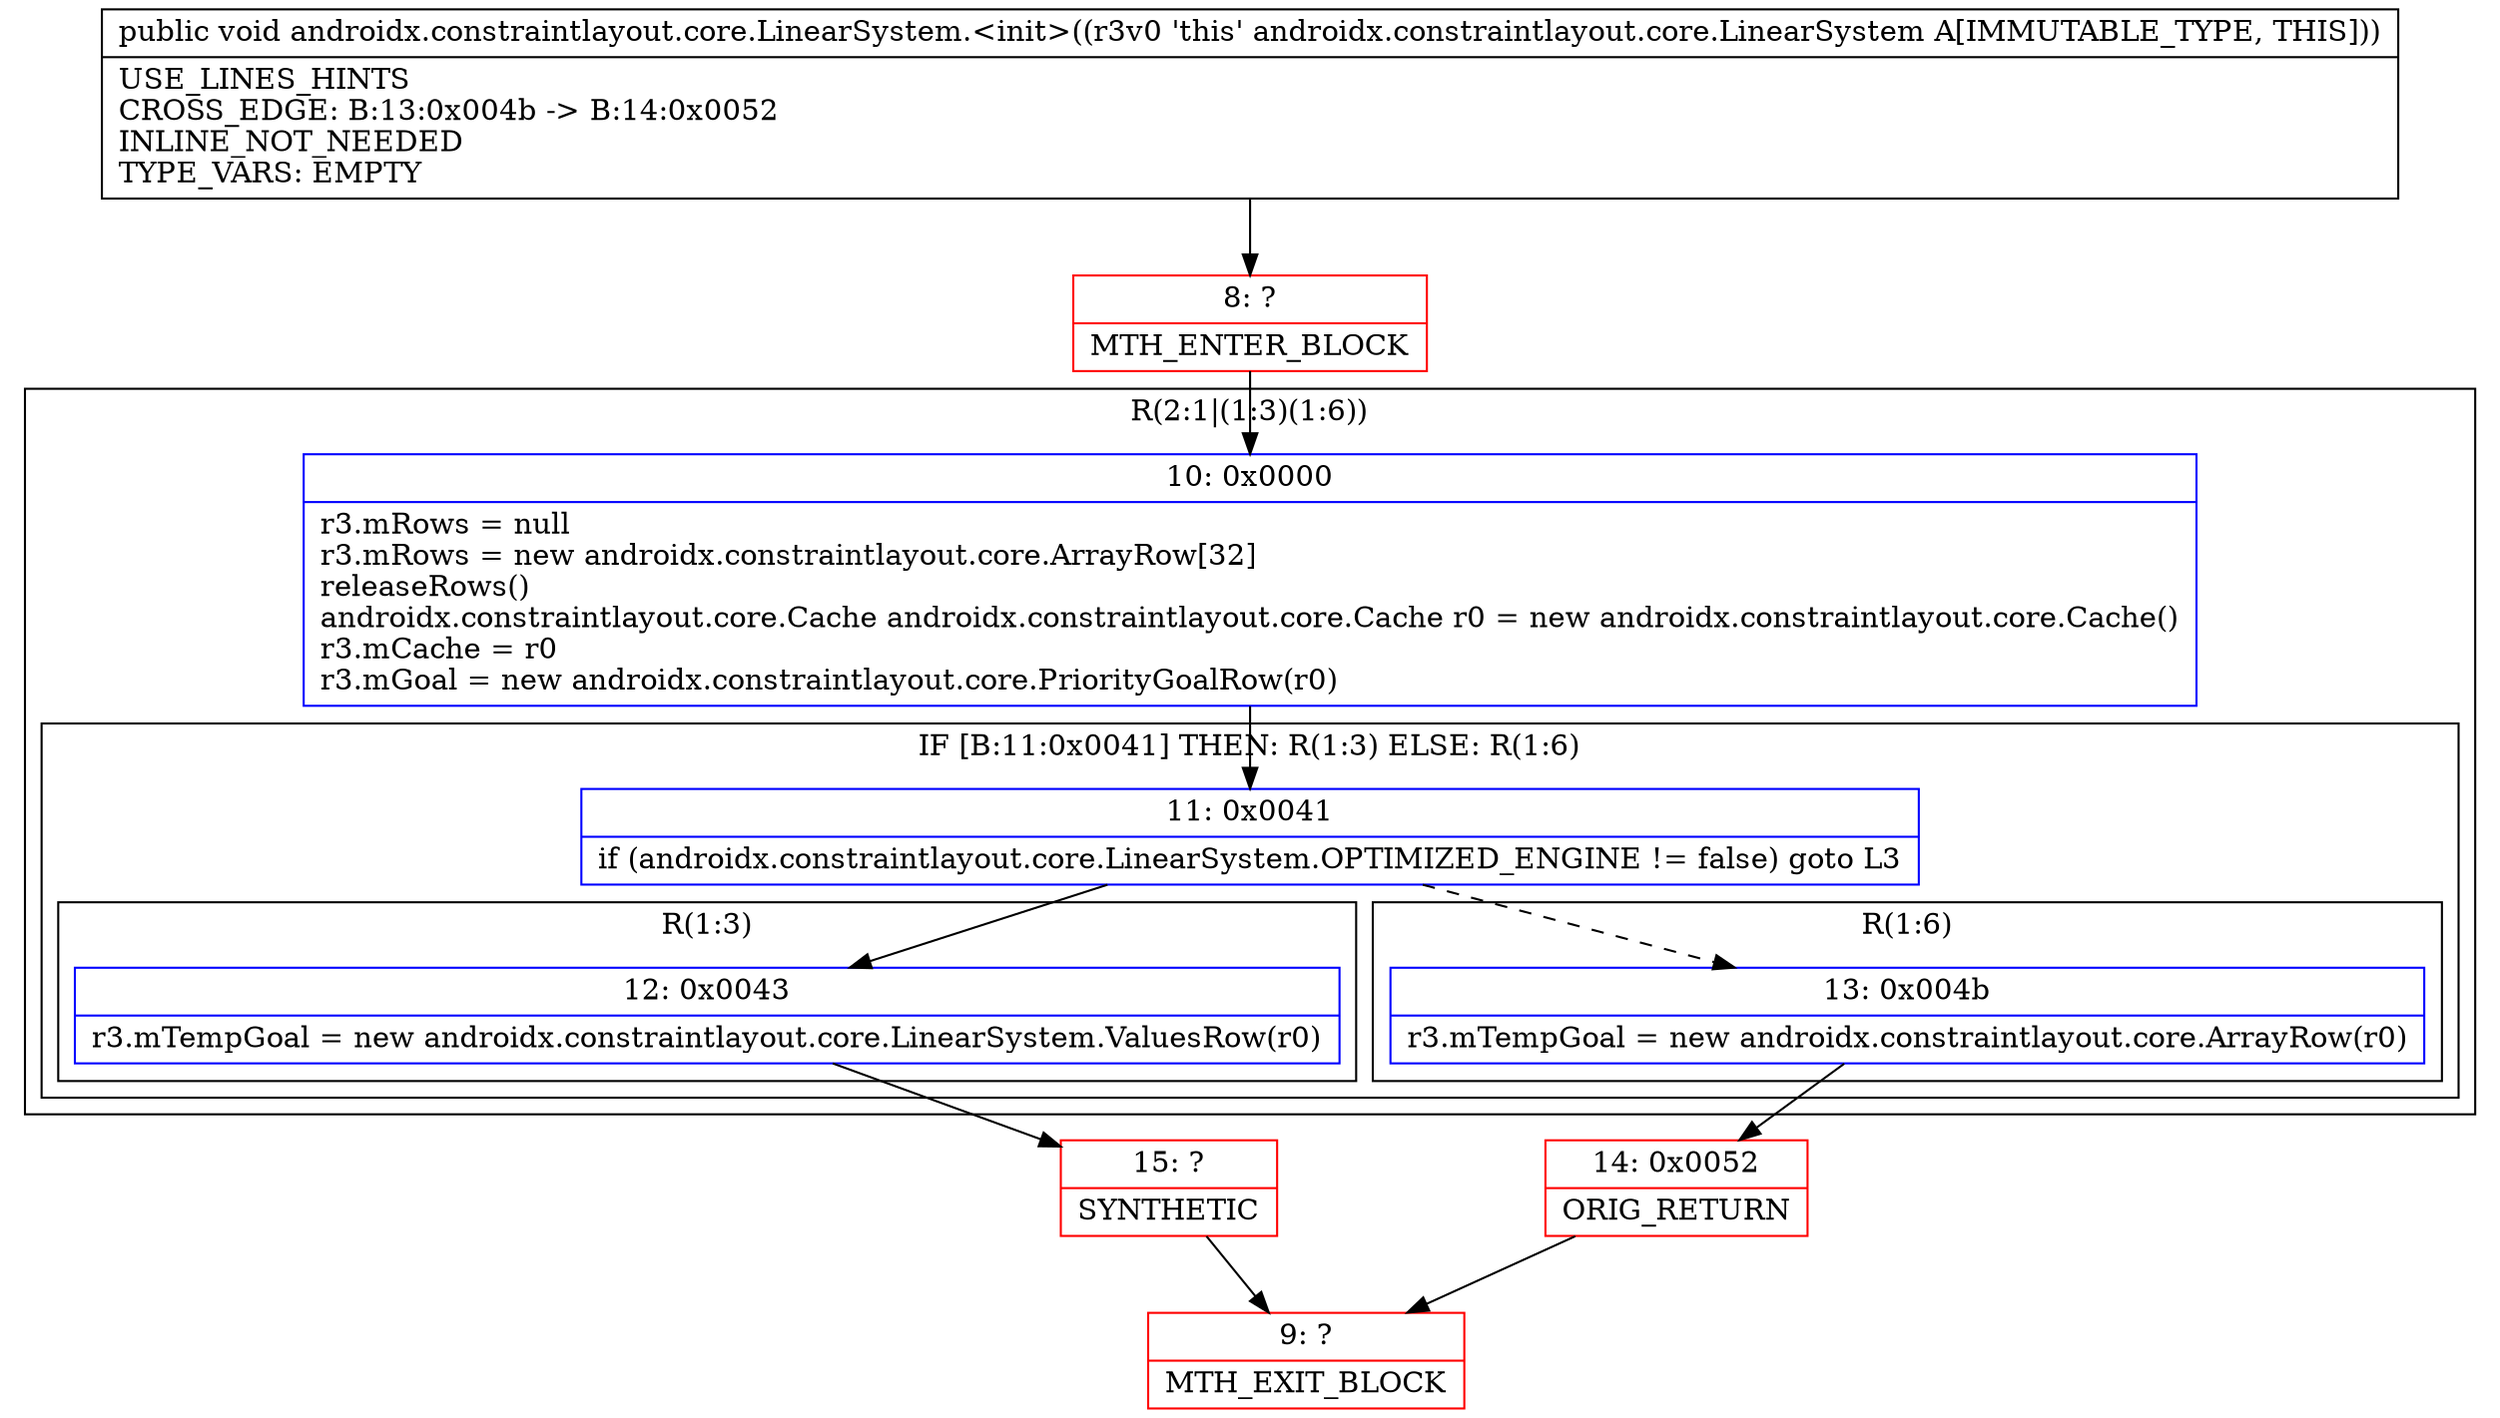 digraph "CFG forandroidx.constraintlayout.core.LinearSystem.\<init\>()V" {
subgraph cluster_Region_1126850690 {
label = "R(2:1|(1:3)(1:6))";
node [shape=record,color=blue];
Node_10 [shape=record,label="{10\:\ 0x0000|r3.mRows = null\lr3.mRows = new androidx.constraintlayout.core.ArrayRow[32]\lreleaseRows()\landroidx.constraintlayout.core.Cache androidx.constraintlayout.core.Cache r0 = new androidx.constraintlayout.core.Cache()\lr3.mCache = r0\lr3.mGoal = new androidx.constraintlayout.core.PriorityGoalRow(r0)\l}"];
subgraph cluster_IfRegion_931332724 {
label = "IF [B:11:0x0041] THEN: R(1:3) ELSE: R(1:6)";
node [shape=record,color=blue];
Node_11 [shape=record,label="{11\:\ 0x0041|if (androidx.constraintlayout.core.LinearSystem.OPTIMIZED_ENGINE != false) goto L3\l}"];
subgraph cluster_Region_1507916998 {
label = "R(1:3)";
node [shape=record,color=blue];
Node_12 [shape=record,label="{12\:\ 0x0043|r3.mTempGoal = new androidx.constraintlayout.core.LinearSystem.ValuesRow(r0)\l}"];
}
subgraph cluster_Region_2025367786 {
label = "R(1:6)";
node [shape=record,color=blue];
Node_13 [shape=record,label="{13\:\ 0x004b|r3.mTempGoal = new androidx.constraintlayout.core.ArrayRow(r0)\l}"];
}
}
}
Node_8 [shape=record,color=red,label="{8\:\ ?|MTH_ENTER_BLOCK\l}"];
Node_15 [shape=record,color=red,label="{15\:\ ?|SYNTHETIC\l}"];
Node_9 [shape=record,color=red,label="{9\:\ ?|MTH_EXIT_BLOCK\l}"];
Node_14 [shape=record,color=red,label="{14\:\ 0x0052|ORIG_RETURN\l}"];
MethodNode[shape=record,label="{public void androidx.constraintlayout.core.LinearSystem.\<init\>((r3v0 'this' androidx.constraintlayout.core.LinearSystem A[IMMUTABLE_TYPE, THIS]))  | USE_LINES_HINTS\lCROSS_EDGE: B:13:0x004b \-\> B:14:0x0052\lINLINE_NOT_NEEDED\lTYPE_VARS: EMPTY\l}"];
MethodNode -> Node_8;Node_10 -> Node_11;
Node_11 -> Node_12;
Node_11 -> Node_13[style=dashed];
Node_12 -> Node_15;
Node_13 -> Node_14;
Node_8 -> Node_10;
Node_15 -> Node_9;
Node_14 -> Node_9;
}

